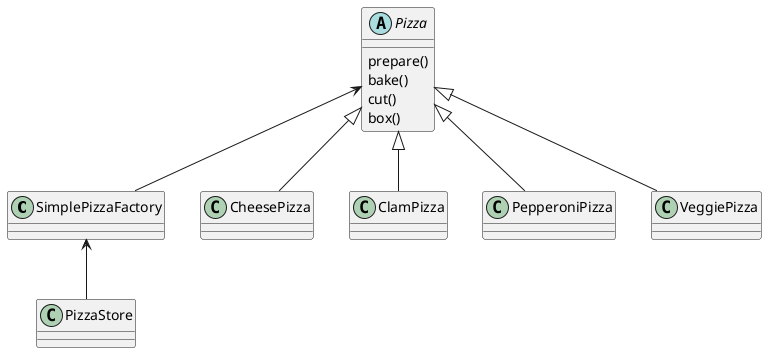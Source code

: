 @startuml
SimplePizzaFactory <-- PizzaStore
Pizza <-- SimplePizzaFactory
Pizza <|-- CheesePizza
Pizza <|-- ClamPizza
Pizza <|-- PepperoniPizza
Pizza <|-- VeggiePizza

class PizzaStore

class SimplePizzaFactory

abstract class Pizza
Pizza : prepare()
Pizza : bake()
Pizza : cut()
Pizza : box()

class CheesePizza
class ClamPizza
class PepperoniPizza
class VeggiePizza



@enduml